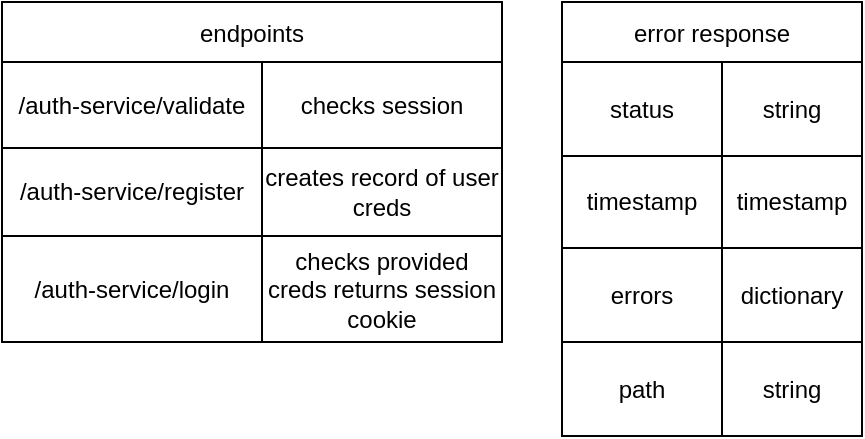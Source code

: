 <mxfile version="27.0.9">
  <diagram name="Страница — 1" id="Y36TmQOG3KH1N7xdqSJ0">
    <mxGraphModel dx="815" dy="481" grid="1" gridSize="10" guides="1" tooltips="1" connect="1" arrows="1" fold="1" page="1" pageScale="1" pageWidth="827" pageHeight="1169" math="0" shadow="0">
      <root>
        <mxCell id="0" />
        <mxCell id="1" parent="0" />
        <mxCell id="oykmAM8tndFh_TCuJX9o-1" value="endpoints" style="shape=table;startSize=30;container=1;collapsible=0;childLayout=tableLayout;" parent="1" vertex="1">
          <mxGeometry x="30" y="20" width="250" height="170" as="geometry" />
        </mxCell>
        <mxCell id="oykmAM8tndFh_TCuJX9o-2" value="" style="shape=tableRow;horizontal=0;startSize=0;swimlaneHead=0;swimlaneBody=0;strokeColor=inherit;top=0;left=0;bottom=0;right=0;collapsible=0;dropTarget=0;fillColor=none;points=[[0,0.5],[1,0.5]];portConstraint=eastwest;" parent="oykmAM8tndFh_TCuJX9o-1" vertex="1">
          <mxGeometry y="30" width="250" height="43" as="geometry" />
        </mxCell>
        <mxCell id="oykmAM8tndFh_TCuJX9o-3" value="/auth-service/validate" style="shape=partialRectangle;html=1;whiteSpace=wrap;connectable=0;strokeColor=inherit;overflow=hidden;fillColor=none;top=0;left=0;bottom=0;right=0;pointerEvents=1;" parent="oykmAM8tndFh_TCuJX9o-2" vertex="1">
          <mxGeometry width="130" height="43" as="geometry">
            <mxRectangle width="130" height="43" as="alternateBounds" />
          </mxGeometry>
        </mxCell>
        <mxCell id="oykmAM8tndFh_TCuJX9o-5" value="checks session" style="shape=partialRectangle;html=1;whiteSpace=wrap;connectable=0;strokeColor=inherit;overflow=hidden;fillColor=none;top=0;left=0;bottom=0;right=0;pointerEvents=1;" parent="oykmAM8tndFh_TCuJX9o-2" vertex="1">
          <mxGeometry x="130" width="120" height="43" as="geometry">
            <mxRectangle width="120" height="43" as="alternateBounds" />
          </mxGeometry>
        </mxCell>
        <mxCell id="oykmAM8tndFh_TCuJX9o-6" value="" style="shape=tableRow;horizontal=0;startSize=0;swimlaneHead=0;swimlaneBody=0;strokeColor=inherit;top=0;left=0;bottom=0;right=0;collapsible=0;dropTarget=0;fillColor=none;points=[[0,0.5],[1,0.5]];portConstraint=eastwest;" parent="oykmAM8tndFh_TCuJX9o-1" vertex="1">
          <mxGeometry y="73" width="250" height="44" as="geometry" />
        </mxCell>
        <mxCell id="oykmAM8tndFh_TCuJX9o-7" value="/auth-service/register" style="shape=partialRectangle;html=1;whiteSpace=wrap;connectable=0;strokeColor=inherit;overflow=hidden;fillColor=none;top=0;left=0;bottom=0;right=0;pointerEvents=1;" parent="oykmAM8tndFh_TCuJX9o-6" vertex="1">
          <mxGeometry width="130" height="44" as="geometry">
            <mxRectangle width="130" height="44" as="alternateBounds" />
          </mxGeometry>
        </mxCell>
        <mxCell id="oykmAM8tndFh_TCuJX9o-9" value="creates record of user creds" style="shape=partialRectangle;html=1;whiteSpace=wrap;connectable=0;strokeColor=inherit;overflow=hidden;fillColor=none;top=0;left=0;bottom=0;right=0;pointerEvents=1;" parent="oykmAM8tndFh_TCuJX9o-6" vertex="1">
          <mxGeometry x="130" width="120" height="44" as="geometry">
            <mxRectangle width="120" height="44" as="alternateBounds" />
          </mxGeometry>
        </mxCell>
        <mxCell id="oykmAM8tndFh_TCuJX9o-10" value="" style="shape=tableRow;horizontal=0;startSize=0;swimlaneHead=0;swimlaneBody=0;strokeColor=inherit;top=0;left=0;bottom=0;right=0;collapsible=0;dropTarget=0;fillColor=none;points=[[0,0.5],[1,0.5]];portConstraint=eastwest;" parent="oykmAM8tndFh_TCuJX9o-1" vertex="1">
          <mxGeometry y="117" width="250" height="53" as="geometry" />
        </mxCell>
        <mxCell id="oykmAM8tndFh_TCuJX9o-11" value="/auth-service/login" style="shape=partialRectangle;html=1;whiteSpace=wrap;connectable=0;strokeColor=inherit;overflow=hidden;fillColor=none;top=0;left=0;bottom=0;right=0;pointerEvents=1;" parent="oykmAM8tndFh_TCuJX9o-10" vertex="1">
          <mxGeometry width="130" height="53" as="geometry">
            <mxRectangle width="130" height="53" as="alternateBounds" />
          </mxGeometry>
        </mxCell>
        <mxCell id="oykmAM8tndFh_TCuJX9o-13" value="checks provided creds returns session cookie" style="shape=partialRectangle;html=1;whiteSpace=wrap;connectable=0;strokeColor=inherit;overflow=hidden;fillColor=none;top=0;left=0;bottom=0;right=0;pointerEvents=1;" parent="oykmAM8tndFh_TCuJX9o-10" vertex="1">
          <mxGeometry x="130" width="120" height="53" as="geometry">
            <mxRectangle width="120" height="53" as="alternateBounds" />
          </mxGeometry>
        </mxCell>
        <mxCell id="iTqT8ZXdrnUGE5dCXtyl-11" value="error response" style="shape=table;startSize=30;container=1;collapsible=0;childLayout=tableLayout;" vertex="1" parent="1">
          <mxGeometry x="310" y="20" width="150" height="217" as="geometry" />
        </mxCell>
        <mxCell id="iTqT8ZXdrnUGE5dCXtyl-12" value="" style="shape=tableRow;horizontal=0;startSize=0;swimlaneHead=0;swimlaneBody=0;strokeColor=inherit;top=0;left=0;bottom=0;right=0;collapsible=0;dropTarget=0;fillColor=none;points=[[0,0.5],[1,0.5]];portConstraint=eastwest;" vertex="1" parent="iTqT8ZXdrnUGE5dCXtyl-11">
          <mxGeometry y="30" width="150" height="47" as="geometry" />
        </mxCell>
        <mxCell id="iTqT8ZXdrnUGE5dCXtyl-13" value="status" style="shape=partialRectangle;html=1;whiteSpace=wrap;connectable=0;strokeColor=inherit;overflow=hidden;fillColor=none;top=0;left=0;bottom=0;right=0;pointerEvents=1;" vertex="1" parent="iTqT8ZXdrnUGE5dCXtyl-12">
          <mxGeometry width="80" height="47" as="geometry">
            <mxRectangle width="80" height="47" as="alternateBounds" />
          </mxGeometry>
        </mxCell>
        <mxCell id="iTqT8ZXdrnUGE5dCXtyl-14" value="string" style="shape=partialRectangle;html=1;whiteSpace=wrap;connectable=0;strokeColor=inherit;overflow=hidden;fillColor=none;top=0;left=0;bottom=0;right=0;pointerEvents=1;" vertex="1" parent="iTqT8ZXdrnUGE5dCXtyl-12">
          <mxGeometry x="80" width="70" height="47" as="geometry">
            <mxRectangle width="70" height="47" as="alternateBounds" />
          </mxGeometry>
        </mxCell>
        <mxCell id="iTqT8ZXdrnUGE5dCXtyl-15" value="" style="shape=tableRow;horizontal=0;startSize=0;swimlaneHead=0;swimlaneBody=0;strokeColor=inherit;top=0;left=0;bottom=0;right=0;collapsible=0;dropTarget=0;fillColor=none;points=[[0,0.5],[1,0.5]];portConstraint=eastwest;" vertex="1" parent="iTqT8ZXdrnUGE5dCXtyl-11">
          <mxGeometry y="77" width="150" height="46" as="geometry" />
        </mxCell>
        <mxCell id="iTqT8ZXdrnUGE5dCXtyl-16" value="timestamp" style="shape=partialRectangle;html=1;whiteSpace=wrap;connectable=0;strokeColor=inherit;overflow=hidden;fillColor=none;top=0;left=0;bottom=0;right=0;pointerEvents=1;" vertex="1" parent="iTqT8ZXdrnUGE5dCXtyl-15">
          <mxGeometry width="80" height="46" as="geometry">
            <mxRectangle width="80" height="46" as="alternateBounds" />
          </mxGeometry>
        </mxCell>
        <mxCell id="iTqT8ZXdrnUGE5dCXtyl-17" value="timestamp" style="shape=partialRectangle;html=1;whiteSpace=wrap;connectable=0;strokeColor=inherit;overflow=hidden;fillColor=none;top=0;left=0;bottom=0;right=0;pointerEvents=1;" vertex="1" parent="iTqT8ZXdrnUGE5dCXtyl-15">
          <mxGeometry x="80" width="70" height="46" as="geometry">
            <mxRectangle width="70" height="46" as="alternateBounds" />
          </mxGeometry>
        </mxCell>
        <mxCell id="iTqT8ZXdrnUGE5dCXtyl-18" value="" style="shape=tableRow;horizontal=0;startSize=0;swimlaneHead=0;swimlaneBody=0;strokeColor=inherit;top=0;left=0;bottom=0;right=0;collapsible=0;dropTarget=0;fillColor=none;points=[[0,0.5],[1,0.5]];portConstraint=eastwest;" vertex="1" parent="iTqT8ZXdrnUGE5dCXtyl-11">
          <mxGeometry y="123" width="150" height="47" as="geometry" />
        </mxCell>
        <mxCell id="iTqT8ZXdrnUGE5dCXtyl-19" value="errors" style="shape=partialRectangle;html=1;whiteSpace=wrap;connectable=0;strokeColor=inherit;overflow=hidden;fillColor=none;top=0;left=0;bottom=0;right=0;pointerEvents=1;" vertex="1" parent="iTqT8ZXdrnUGE5dCXtyl-18">
          <mxGeometry width="80" height="47" as="geometry">
            <mxRectangle width="80" height="47" as="alternateBounds" />
          </mxGeometry>
        </mxCell>
        <mxCell id="iTqT8ZXdrnUGE5dCXtyl-20" value="dictionary" style="shape=partialRectangle;html=1;whiteSpace=wrap;connectable=0;strokeColor=inherit;overflow=hidden;fillColor=none;top=0;left=0;bottom=0;right=0;pointerEvents=1;" vertex="1" parent="iTqT8ZXdrnUGE5dCXtyl-18">
          <mxGeometry x="80" width="70" height="47" as="geometry">
            <mxRectangle width="70" height="47" as="alternateBounds" />
          </mxGeometry>
        </mxCell>
        <mxCell id="iTqT8ZXdrnUGE5dCXtyl-24" style="shape=tableRow;horizontal=0;startSize=0;swimlaneHead=0;swimlaneBody=0;strokeColor=inherit;top=0;left=0;bottom=0;right=0;collapsible=0;dropTarget=0;fillColor=none;points=[[0,0.5],[1,0.5]];portConstraint=eastwest;" vertex="1" parent="iTqT8ZXdrnUGE5dCXtyl-11">
          <mxGeometry y="170" width="150" height="47" as="geometry" />
        </mxCell>
        <mxCell id="iTqT8ZXdrnUGE5dCXtyl-25" value="path" style="shape=partialRectangle;html=1;whiteSpace=wrap;connectable=0;strokeColor=inherit;overflow=hidden;fillColor=none;top=0;left=0;bottom=0;right=0;pointerEvents=1;" vertex="1" parent="iTqT8ZXdrnUGE5dCXtyl-24">
          <mxGeometry width="80" height="47" as="geometry">
            <mxRectangle width="80" height="47" as="alternateBounds" />
          </mxGeometry>
        </mxCell>
        <mxCell id="iTqT8ZXdrnUGE5dCXtyl-26" value="string" style="shape=partialRectangle;html=1;whiteSpace=wrap;connectable=0;strokeColor=inherit;overflow=hidden;fillColor=none;top=0;left=0;bottom=0;right=0;pointerEvents=1;" vertex="1" parent="iTqT8ZXdrnUGE5dCXtyl-24">
          <mxGeometry x="80" width="70" height="47" as="geometry">
            <mxRectangle width="70" height="47" as="alternateBounds" />
          </mxGeometry>
        </mxCell>
      </root>
    </mxGraphModel>
  </diagram>
</mxfile>
